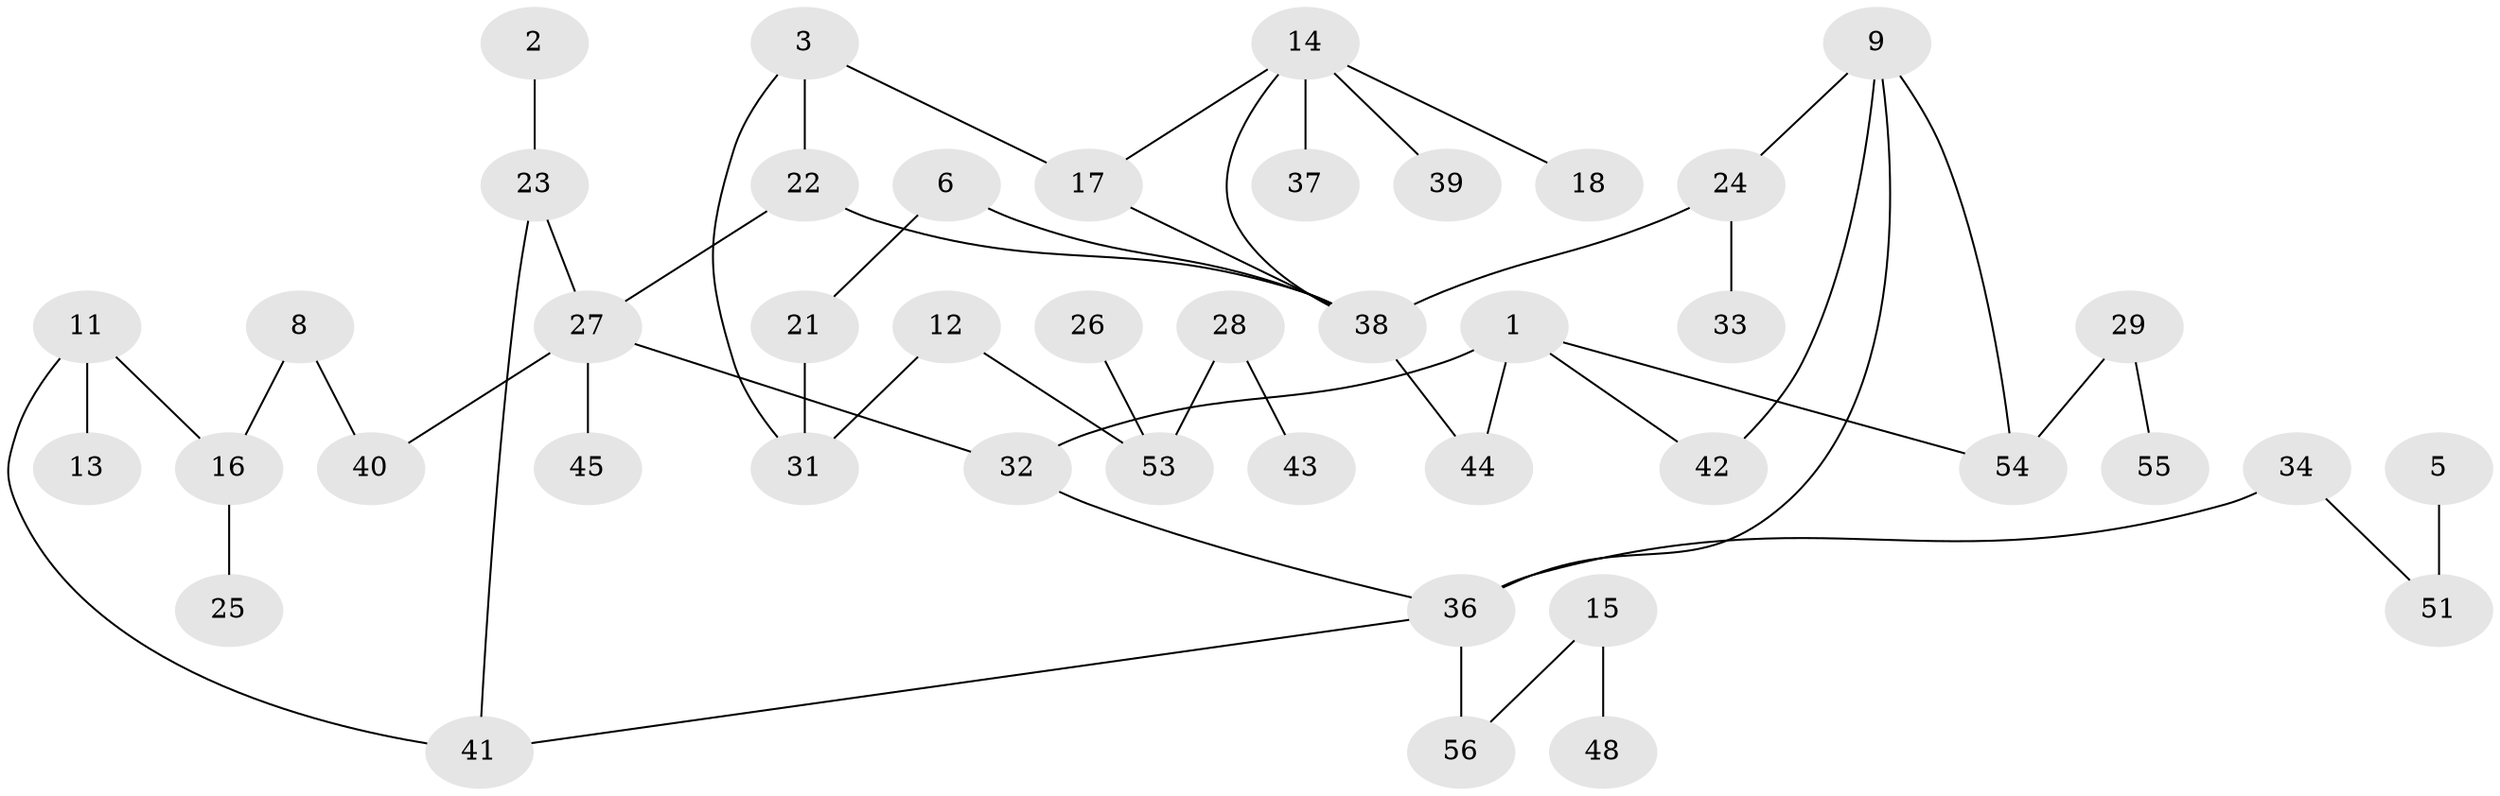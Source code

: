 // original degree distribution, {4: 0.022222222222222223, 1: 0.4, 2: 0.2111111111111111, 3: 0.2222222222222222, 5: 0.044444444444444446, 0: 0.07777777777777778, 6: 0.022222222222222223}
// Generated by graph-tools (version 1.1) at 2025/48/03/04/25 22:48:25]
// undirected, 44 vertices, 52 edges
graph export_dot {
  node [color=gray90,style=filled];
  1;
  2;
  3;
  5;
  6;
  8;
  9;
  11;
  12;
  13;
  14;
  15;
  16;
  17;
  18;
  21;
  22;
  23;
  24;
  25;
  26;
  27;
  28;
  29;
  31;
  32;
  33;
  34;
  36;
  37;
  38;
  39;
  40;
  41;
  42;
  43;
  44;
  45;
  48;
  51;
  53;
  54;
  55;
  56;
  1 -- 32 [weight=2.0];
  1 -- 42 [weight=1.0];
  1 -- 44 [weight=1.0];
  1 -- 54 [weight=1.0];
  2 -- 23 [weight=1.0];
  3 -- 17 [weight=1.0];
  3 -- 22 [weight=1.0];
  3 -- 31 [weight=1.0];
  5 -- 51 [weight=2.0];
  6 -- 21 [weight=1.0];
  6 -- 38 [weight=1.0];
  8 -- 16 [weight=1.0];
  8 -- 40 [weight=1.0];
  9 -- 24 [weight=1.0];
  9 -- 36 [weight=1.0];
  9 -- 42 [weight=1.0];
  9 -- 54 [weight=1.0];
  11 -- 13 [weight=1.0];
  11 -- 16 [weight=1.0];
  11 -- 41 [weight=1.0];
  12 -- 31 [weight=1.0];
  12 -- 53 [weight=1.0];
  14 -- 17 [weight=1.0];
  14 -- 18 [weight=1.0];
  14 -- 37 [weight=1.0];
  14 -- 38 [weight=1.0];
  14 -- 39 [weight=1.0];
  15 -- 48 [weight=1.0];
  15 -- 56 [weight=1.0];
  16 -- 25 [weight=1.0];
  17 -- 38 [weight=1.0];
  21 -- 31 [weight=1.0];
  22 -- 27 [weight=1.0];
  22 -- 38 [weight=1.0];
  23 -- 27 [weight=1.0];
  23 -- 41 [weight=1.0];
  24 -- 33 [weight=2.0];
  24 -- 38 [weight=1.0];
  26 -- 53 [weight=1.0];
  27 -- 32 [weight=1.0];
  27 -- 40 [weight=1.0];
  27 -- 45 [weight=1.0];
  28 -- 43 [weight=1.0];
  28 -- 53 [weight=1.0];
  29 -- 54 [weight=1.0];
  29 -- 55 [weight=1.0];
  32 -- 36 [weight=1.0];
  34 -- 36 [weight=1.0];
  34 -- 51 [weight=1.0];
  36 -- 41 [weight=1.0];
  36 -- 56 [weight=1.0];
  38 -- 44 [weight=1.0];
}
